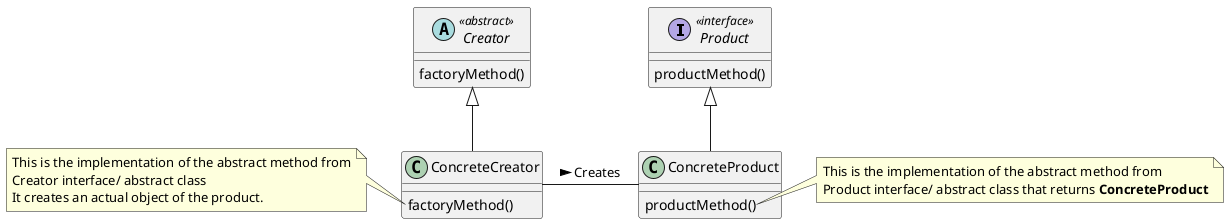 @startuml
Product <|-- ConcreteProduct
Creator <|-- ConcreteCreator

ConcreteCreator - ConcreteProduct : Creates >


interface Product<<interface>>{
 productMethod()
}


class ConcreteProduct{
 productMethod()

}


abstract Creator <<abstract>>{
 factoryMethod()
}


class ConcreteCreator{
 factoryMethod()

}


note right of ConcreteProduct::productMethod
  This is the implementation of the abstract method from
  Product interface/ abstract class that returns <b>ConcreteProduct
end note

note left of ConcreteCreator::factoryMethod()
  This is the implementation of the abstract method from
  Creator interface/ abstract class
  It creates an actual object of the product.
end note
@enduml